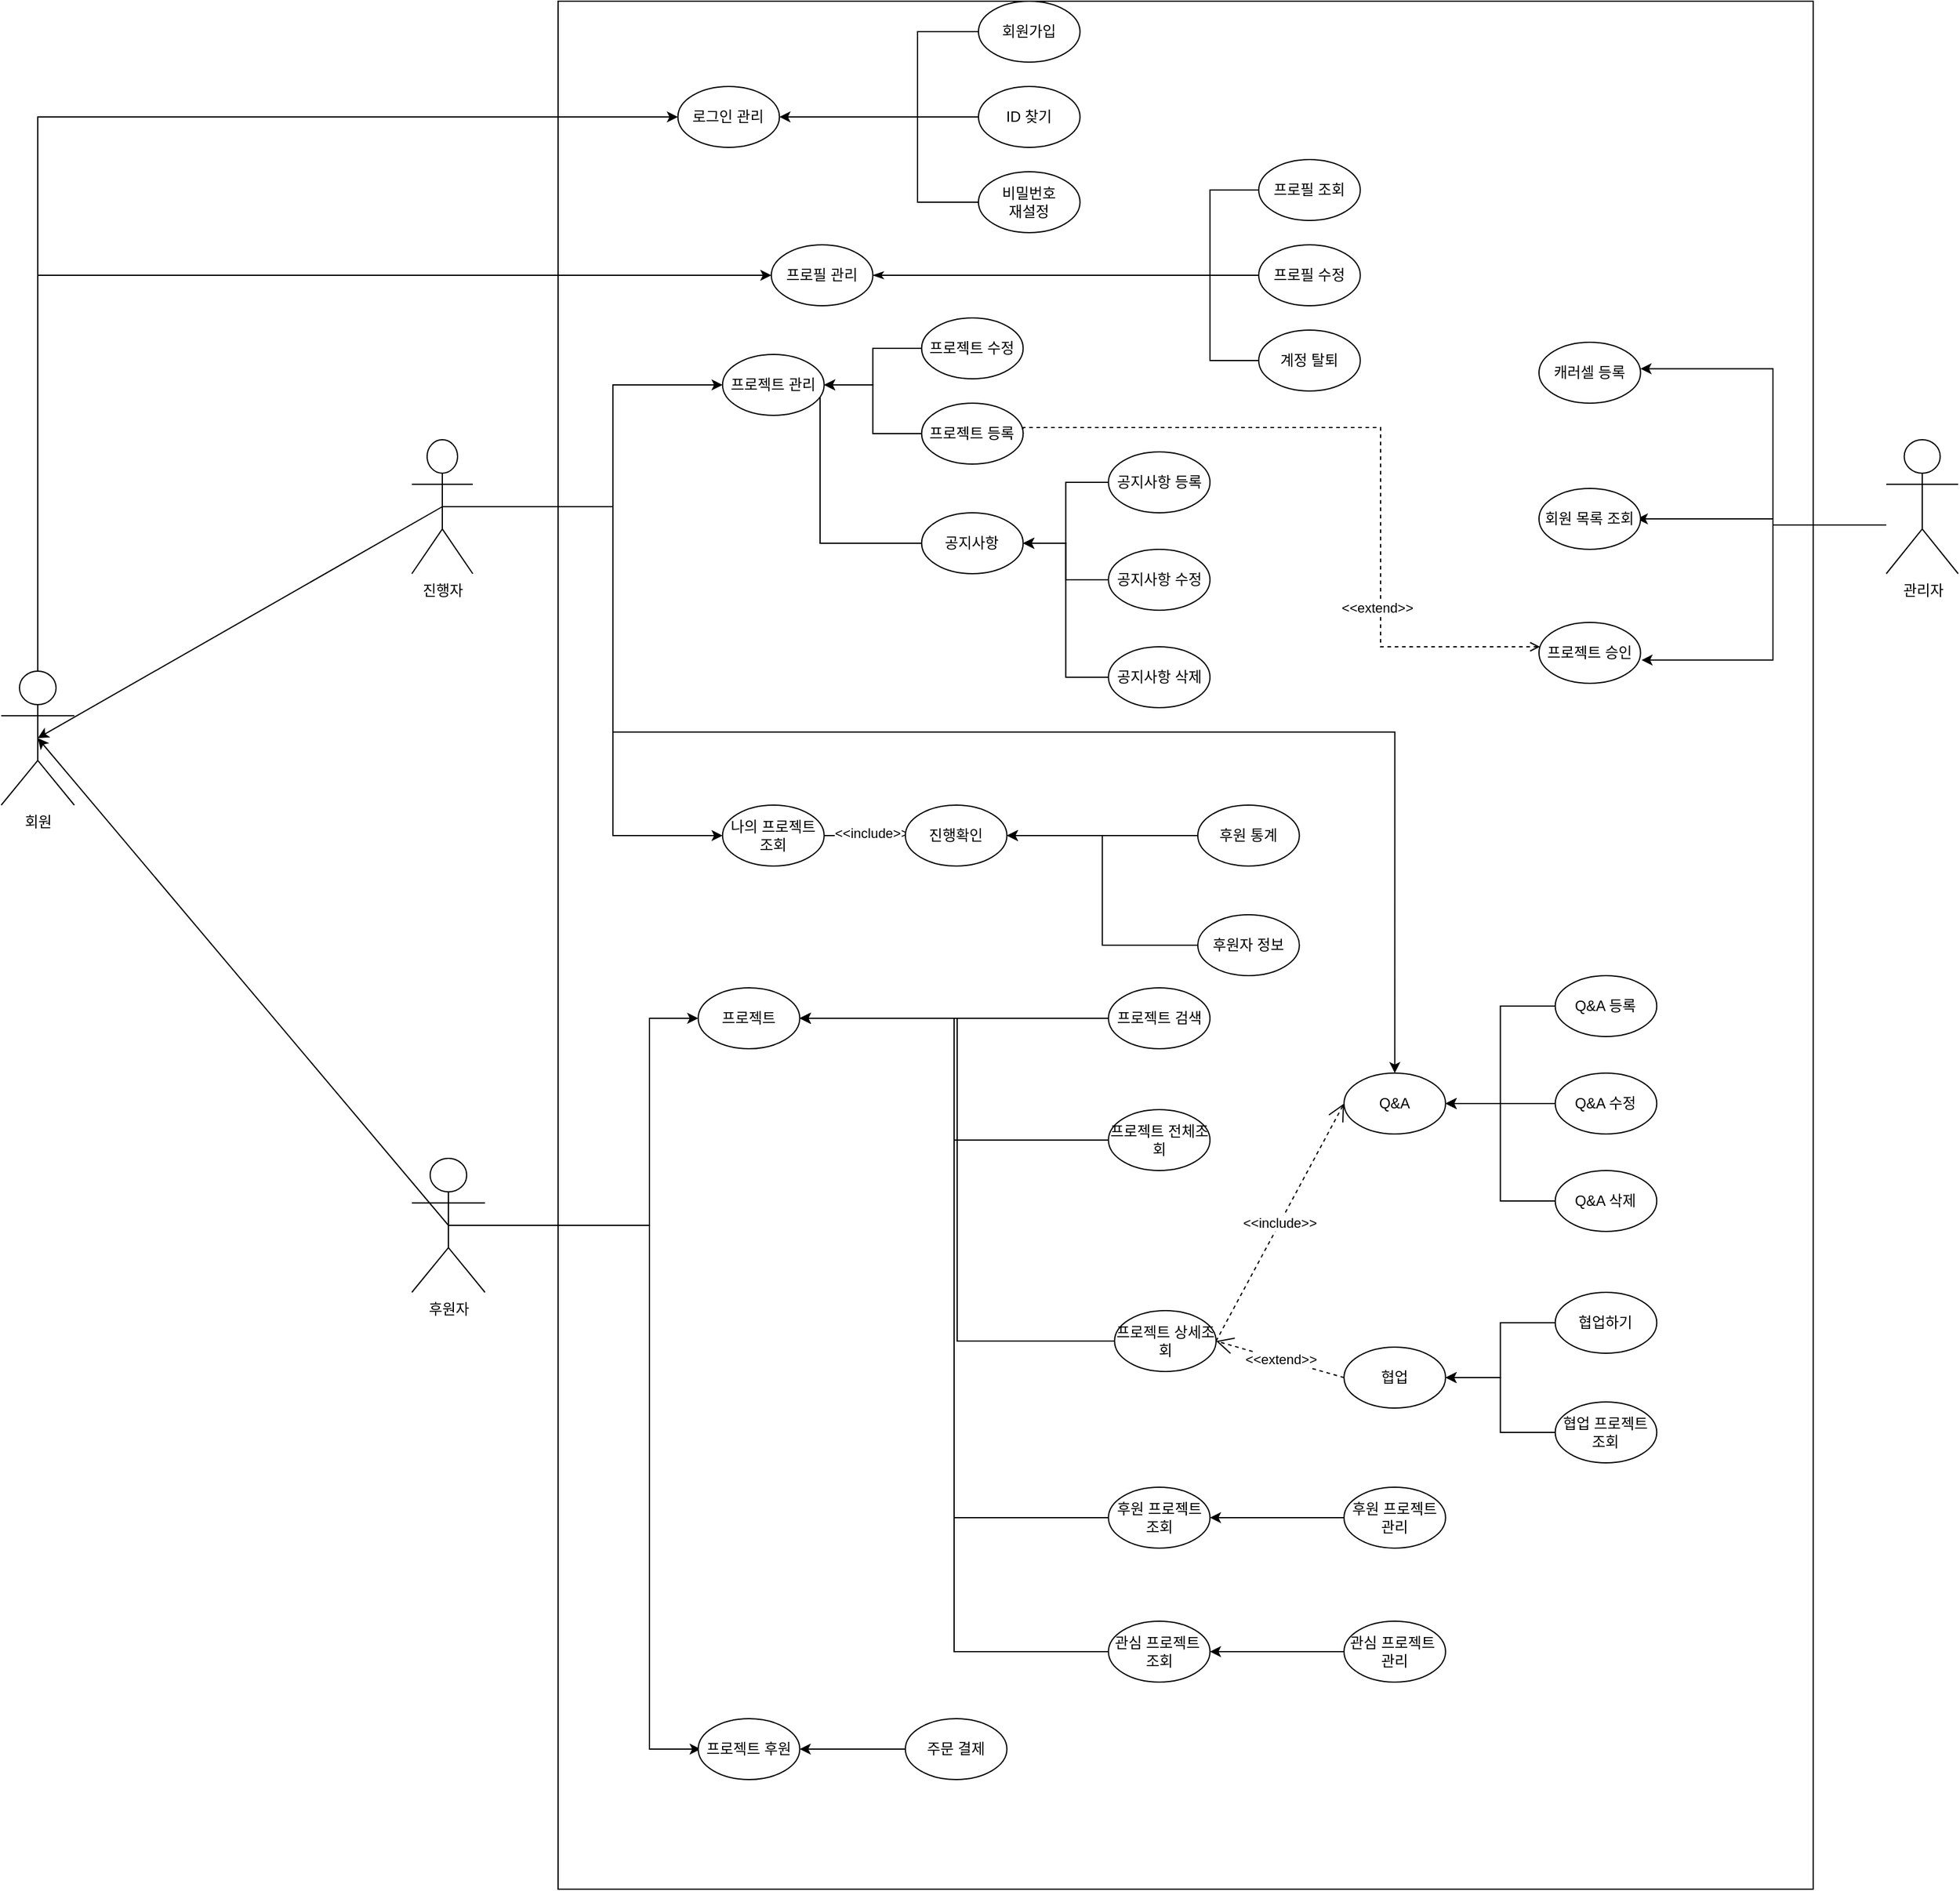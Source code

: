 <mxfile version="24.7.14">
  <diagram name="페이지-1" id="vkuVtRAoOU6vxwx02Ap5">
    <mxGraphModel grid="0" page="1" gridSize="10" guides="1" tooltips="1" connect="1" arrows="1" fold="1" pageScale="1" pageWidth="1654" pageHeight="2336" background="#ffffff" math="0" shadow="0">
      <root>
        <mxCell id="0" />
        <mxCell id="1" parent="0" />
        <mxCell id="xJa5ED0FMze9amm7Meiq-30" value="" style="rounded=0;whiteSpace=wrap;html=1;" vertex="1" parent="1">
          <mxGeometry x="480" y="400" width="1030" height="1550" as="geometry" />
        </mxCell>
        <mxCell id="xJa5ED0FMze9amm7Meiq-52" style="edgeStyle=orthogonalEdgeStyle;rounded=0;orthogonalLoop=1;jettySize=auto;html=1;" edge="1" parent="1">
          <mxGeometry relative="1" as="geometry">
            <mxPoint x="1567" y="830.0" as="sourcePoint" />
            <mxPoint x="1365.33" y="825.0" as="targetPoint" />
            <Array as="points">
              <mxPoint x="1477" y="830" />
              <mxPoint x="1477" y="825" />
            </Array>
          </mxGeometry>
        </mxCell>
        <mxCell id="PTLcbRZVcvlnfTUbGuIN-1" value="관리자" style="shape=umlActor;verticalLabelPosition=bottom;verticalAlign=top;html=1;outlineConnect=0;" vertex="1" parent="1">
          <mxGeometry x="1570" y="760" width="59" height="110" as="geometry" />
        </mxCell>
        <mxCell id="Z3mHGtlckH5ncOYKZk88-58" value="" style="edgeStyle=orthogonalEdgeStyle;rounded=0;orthogonalLoop=1;jettySize=auto;html=1;entryX=0;entryY=0.5;entryDx=0;entryDy=0;exitX=0.5;exitY=0;exitDx=0;exitDy=0;exitPerimeter=0;" edge="1" parent="1" source="PTLcbRZVcvlnfTUbGuIN-6" target="ZJgDtfDFTl4t7a8eVdci-30">
          <mxGeometry relative="1" as="geometry">
            <mxPoint x="581.67" y="625.0" as="targetPoint" />
            <Array as="points">
              <mxPoint x="53" y="625" />
            </Array>
          </mxGeometry>
        </mxCell>
        <mxCell id="Z3mHGtlckH5ncOYKZk88-60" value="" style="edgeStyle=orthogonalEdgeStyle;rounded=0;orthogonalLoop=1;jettySize=auto;html=1;entryX=0;entryY=0.5;entryDx=0;entryDy=0;exitX=0.5;exitY=0;exitDx=0;exitDy=0;exitPerimeter=0;" edge="1" parent="1" source="PTLcbRZVcvlnfTUbGuIN-6" target="ZJgDtfDFTl4t7a8eVdci-29">
          <mxGeometry relative="1" as="geometry">
            <mxPoint x="580.308" y="499.957" as="targetPoint" />
            <Array as="points">
              <mxPoint x="53" y="495" />
            </Array>
          </mxGeometry>
        </mxCell>
        <mxCell id="xJa5ED0FMze9amm7Meiq-27" style="edgeStyle=orthogonalEdgeStyle;rounded=0;orthogonalLoop=1;jettySize=auto;html=1;entryX=0;entryY=0.5;entryDx=0;entryDy=0;" edge="1" parent="1" source="ZJgDtfDFTl4t7a8eVdci-17" target="PTLcbRZVcvlnfTUbGuIN-16">
          <mxGeometry relative="1" as="geometry">
            <Array as="points">
              <mxPoint x="525" y="815" />
              <mxPoint x="525" y="715" />
            </Array>
          </mxGeometry>
        </mxCell>
        <mxCell id="xJa5ED0FMze9amm7Meiq-28" style="edgeStyle=orthogonalEdgeStyle;rounded=0;orthogonalLoop=1;jettySize=auto;html=1;entryX=0;entryY=0.5;entryDx=0;entryDy=0;" edge="1" parent="1" source="ZJgDtfDFTl4t7a8eVdci-17" target="y_WKWEc1oWzoBw2qqtdh-6">
          <mxGeometry relative="1" as="geometry">
            <Array as="points">
              <mxPoint x="525" y="815" />
              <mxPoint x="525" y="1085" />
            </Array>
          </mxGeometry>
        </mxCell>
        <mxCell id="xJa5ED0FMze9amm7Meiq-45" style="edgeStyle=orthogonalEdgeStyle;rounded=0;orthogonalLoop=1;jettySize=auto;html=1;exitX=0.5;exitY=0.5;exitDx=0;exitDy=0;exitPerimeter=0;entryX=0;entryY=0.5;entryDx=0;entryDy=0;" edge="1" parent="1">
          <mxGeometry relative="1" as="geometry">
            <mxPoint x="390" y="1405" as="sourcePoint" />
            <mxPoint x="597.0" y="1835.0" as="targetPoint" />
            <Array as="points">
              <mxPoint x="555" y="1405" />
              <mxPoint x="555" y="1835" />
            </Array>
          </mxGeometry>
        </mxCell>
        <mxCell id="Zl5ufA4TCEWDXE2u2u09-80" style="edgeStyle=orthogonalEdgeStyle;rounded=0;orthogonalLoop=1;jettySize=auto;html=1;exitX=0.5;exitY=0.5;exitDx=0;exitDy=0;exitPerimeter=0;entryX=0;entryY=0.5;entryDx=0;entryDy=0;" edge="1" parent="1" source="ZJgDtfDFTl4t7a8eVdci-20" target="PTLcbRZVcvlnfTUbGuIN-24">
          <mxGeometry relative="1" as="geometry">
            <Array as="points">
              <mxPoint x="555" y="1405" />
              <mxPoint x="555" y="1235" />
            </Array>
          </mxGeometry>
        </mxCell>
        <mxCell id="ZJgDtfDFTl4t7a8eVdci-20" value="후원자" style="shape=umlActor;verticalLabelPosition=bottom;verticalAlign=top;html=1;outlineConnect=0;" vertex="1" parent="1">
          <mxGeometry x="360" y="1350" width="60" height="110" as="geometry" />
        </mxCell>
        <mxCell id="ZJgDtfDFTl4t7a8eVdci-29" value="로그인 관리" style="ellipse;whiteSpace=wrap;html=1;" vertex="1" parent="1">
          <mxGeometry x="578.34" y="470" width="83.33" height="50" as="geometry" />
        </mxCell>
        <mxCell id="ZJgDtfDFTl4t7a8eVdci-17" value="진행자" style="shape=umlActor;verticalLabelPosition=bottom;verticalAlign=top;html=1;outlineConnect=0;" vertex="1" parent="1">
          <mxGeometry x="360" y="760" width="50" height="110" as="geometry" />
        </mxCell>
        <mxCell id="Zl5ufA4TCEWDXE2u2u09-79" style="edgeStyle=orthogonalEdgeStyle;rounded=0;orthogonalLoop=1;jettySize=auto;html=1;exitX=0.5;exitY=0.5;exitDx=0;exitDy=0;exitPerimeter=0;entryX=0.5;entryY=0;entryDx=0;entryDy=0;" edge="1" parent="1" source="ZJgDtfDFTl4t7a8eVdci-17" target="Qza-LRj_UnZOc6IrwDOJ-4">
          <mxGeometry relative="1" as="geometry">
            <Array as="points">
              <mxPoint x="525" y="815" />
              <mxPoint x="525" y="1000" />
              <mxPoint x="1167" y="1000" />
            </Array>
          </mxGeometry>
        </mxCell>
        <mxCell id="Zl5ufA4TCEWDXE2u2u09-47" style="edgeStyle=orthogonalEdgeStyle;rounded=0;orthogonalLoop=1;jettySize=auto;html=1;exitX=1;exitY=0.5;exitDx=0;exitDy=0;startArrow=classicThin;startFill=1;endArrow=none;endFill=0;" edge="1" parent="1" source="ZJgDtfDFTl4t7a8eVdci-30">
          <mxGeometry relative="1" as="geometry">
            <mxPoint x="1015" y="624.957" as="targetPoint" />
          </mxGeometry>
        </mxCell>
        <mxCell id="ZJgDtfDFTl4t7a8eVdci-30" value="프로필 관리" style="ellipse;whiteSpace=wrap;html=1;" vertex="1" parent="1">
          <mxGeometry x="655" y="600" width="83.33" height="50" as="geometry" />
        </mxCell>
        <mxCell id="Z3mHGtlckH5ncOYKZk88-106" style="edgeStyle=orthogonalEdgeStyle;rounded=0;orthogonalLoop=1;jettySize=auto;html=1;exitX=0;exitY=0.5;exitDx=0;exitDy=0;entryX=1;entryY=0.5;entryDx=0;entryDy=0;" edge="1" parent="1" source="PTLcbRZVcvlnfTUbGuIN-8" target="PTLcbRZVcvlnfTUbGuIN-24">
          <mxGeometry relative="1" as="geometry" />
        </mxCell>
        <mxCell id="PTLcbRZVcvlnfTUbGuIN-8" value="프로젝트 검색" style="ellipse;whiteSpace=wrap;html=1;" vertex="1" parent="1">
          <mxGeometry x="931.67" y="1210" width="83.33" height="50" as="geometry" />
        </mxCell>
        <mxCell id="Z3mHGtlckH5ncOYKZk88-108" style="edgeStyle=orthogonalEdgeStyle;rounded=0;orthogonalLoop=1;jettySize=auto;html=1;exitX=0;exitY=0.5;exitDx=0;exitDy=0;entryX=1;entryY=0.5;entryDx=0;entryDy=0;" edge="1" parent="1" source="PTLcbRZVcvlnfTUbGuIN-9" target="PTLcbRZVcvlnfTUbGuIN-24">
          <mxGeometry relative="1" as="geometry" />
        </mxCell>
        <mxCell id="PTLcbRZVcvlnfTUbGuIN-9" value="프로젝트 상세조회" style="ellipse;whiteSpace=wrap;html=1;" vertex="1" parent="1">
          <mxGeometry x="936.67" y="1475" width="83.33" height="50" as="geometry" />
        </mxCell>
        <mxCell id="Z3mHGtlckH5ncOYKZk88-109" style="edgeStyle=orthogonalEdgeStyle;rounded=0;orthogonalLoop=1;jettySize=auto;html=1;exitX=0;exitY=0.5;exitDx=0;exitDy=0;entryX=1;entryY=0.5;entryDx=0;entryDy=0;" edge="1" parent="1" source="y_WKWEc1oWzoBw2qqtdh-5" target="PTLcbRZVcvlnfTUbGuIN-24">
          <mxGeometry relative="1" as="geometry">
            <mxPoint x="685" y="1240" as="targetPoint" />
          </mxGeometry>
        </mxCell>
        <mxCell id="y_WKWEc1oWzoBw2qqtdh-5" value="후원 프로젝트 조회" style="ellipse;whiteSpace=wrap;html=1;" vertex="1" parent="1">
          <mxGeometry x="931.67" y="1620" width="83.33" height="50" as="geometry" />
        </mxCell>
        <mxCell id="PTLcbRZVcvlnfTUbGuIN-10" value="프로젝트 후원" style="ellipse;whiteSpace=wrap;html=1;" vertex="1" parent="1">
          <mxGeometry x="595" y="1810" width="83.33" height="50" as="geometry" />
        </mxCell>
        <mxCell id="Z3mHGtlckH5ncOYKZk88-88" value="" style="edgeStyle=orthogonalEdgeStyle;rounded=0;orthogonalLoop=1;jettySize=auto;html=1;entryX=1;entryY=0.5;entryDx=0;entryDy=0;" edge="1" parent="1" source="PTLcbRZVcvlnfTUbGuIN-11" target="PTLcbRZVcvlnfTUbGuIN-10">
          <mxGeometry relative="1" as="geometry">
            <mxPoint x="851.67" y="1735" as="targetPoint" />
          </mxGeometry>
        </mxCell>
        <mxCell id="PTLcbRZVcvlnfTUbGuIN-11" value="주문 결제" style="ellipse;whiteSpace=wrap;html=1;" vertex="1" parent="1">
          <mxGeometry x="765" y="1810" width="83.33" height="50" as="geometry" />
        </mxCell>
        <mxCell id="ZJgDtfDFTl4t7a8eVdci-35" value="캐러셀 등록" style="ellipse;whiteSpace=wrap;html=1;" vertex="1" parent="1">
          <mxGeometry x="1285" y="680" width="83.33" height="50" as="geometry" />
        </mxCell>
        <mxCell id="xJa5ED0FMze9amm7Meiq-31" style="edgeStyle=orthogonalEdgeStyle;rounded=0;orthogonalLoop=1;jettySize=auto;html=1;entryX=1;entryY=0.5;entryDx=0;entryDy=0;dashed=1;endArrow=none;endFill=0;startArrow=open;startFill=0;" edge="1" parent="1" source="ZJgDtfDFTl4t7a8eVdci-37" target="PTLcbRZVcvlnfTUbGuIN-13">
          <mxGeometry relative="1" as="geometry">
            <Array as="points">
              <mxPoint x="1327" y="930" />
              <mxPoint x="1155" y="930" />
              <mxPoint x="1155" y="750" />
              <mxPoint x="862" y="750" />
            </Array>
          </mxGeometry>
        </mxCell>
        <mxCell id="xJa5ED0FMze9amm7Meiq-32" value="&amp;lt;&amp;lt;extend&amp;gt;&amp;gt;" style="edgeLabel;html=1;align=center;verticalAlign=middle;resizable=0;points=[];" connectable="0" vertex="1" parent="xJa5ED0FMze9amm7Meiq-31">
          <mxGeometry x="-0.465" y="3" relative="1" as="geometry">
            <mxPoint as="offset" />
          </mxGeometry>
        </mxCell>
        <mxCell id="ZJgDtfDFTl4t7a8eVdci-37" value="프로젝트 승인" style="ellipse;whiteSpace=wrap;html=1;" vertex="1" parent="1">
          <mxGeometry x="1285" y="910" width="83.33" height="50" as="geometry" />
        </mxCell>
        <mxCell id="xJa5ED0FMze9amm7Meiq-41" style="edgeStyle=orthogonalEdgeStyle;rounded=0;orthogonalLoop=1;jettySize=auto;html=1;entryX=0;entryY=0.5;entryDx=0;entryDy=0;" edge="1" parent="1" source="y_WKWEc1oWzoBw2qqtdh-6" target="Z3mHGtlckH5ncOYKZk88-71">
          <mxGeometry relative="1" as="geometry" />
        </mxCell>
        <mxCell id="xJa5ED0FMze9amm7Meiq-42" value="&amp;lt;&amp;lt;include&amp;gt;&amp;gt;" style="edgeLabel;html=1;align=center;verticalAlign=middle;resizable=0;points=[];" connectable="0" vertex="1" parent="xJa5ED0FMze9amm7Meiq-41">
          <mxGeometry x="0.162" y="2" relative="1" as="geometry">
            <mxPoint as="offset" />
          </mxGeometry>
        </mxCell>
        <mxCell id="y_WKWEc1oWzoBw2qqtdh-6" value="나의 프로젝트 조회" style="ellipse;whiteSpace=wrap;html=1;" vertex="1" parent="1">
          <mxGeometry x="615" y="1060" width="83.33" height="50" as="geometry" />
        </mxCell>
        <mxCell id="Z3mHGtlckH5ncOYKZk88-23" value="" style="edgeStyle=orthogonalEdgeStyle;rounded=0;orthogonalLoop=1;jettySize=auto;html=1;entryX=1;entryY=0.5;entryDx=0;entryDy=0;" edge="1" parent="1" source="PTLcbRZVcvlnfTUbGuIN-14" target="PTLcbRZVcvlnfTUbGuIN-16">
          <mxGeometry relative="1" as="geometry">
            <Array as="points">
              <mxPoint x="695" y="715" />
            </Array>
          </mxGeometry>
        </mxCell>
        <mxCell id="PTLcbRZVcvlnfTUbGuIN-14" value="공지사항" style="ellipse;whiteSpace=wrap;html=1;" vertex="1" parent="1">
          <mxGeometry x="778.34" y="820" width="83.33" height="50" as="geometry" />
        </mxCell>
        <mxCell id="ZJgDtfDFTl4t7a8eVdci-36" value="회원 목록 조회" style="ellipse;whiteSpace=wrap;html=1;" vertex="1" parent="1">
          <mxGeometry x="1285" y="800" width="83.33" height="50" as="geometry" />
        </mxCell>
        <mxCell id="xJa5ED0FMze9amm7Meiq-44" style="edgeStyle=orthogonalEdgeStyle;rounded=0;orthogonalLoop=1;jettySize=auto;html=1;" edge="1" parent="1" source="y_WKWEc1oWzoBw2qqtdh-7" target="ZJgDtfDFTl4t7a8eVdci-43">
          <mxGeometry relative="1" as="geometry" />
        </mxCell>
        <mxCell id="y_WKWEc1oWzoBw2qqtdh-7" value="관심 프로젝트&amp;nbsp;&lt;div&gt;관리&lt;/div&gt;" style="ellipse;whiteSpace=wrap;html=1;" vertex="1" parent="1">
          <mxGeometry x="1125" y="1730" width="83.33" height="50" as="geometry" />
        </mxCell>
        <mxCell id="Z3mHGtlckH5ncOYKZk88-21" value="" style="edgeStyle=orthogonalEdgeStyle;rounded=0;orthogonalLoop=1;jettySize=auto;html=1;" edge="1" parent="1" source="PTLcbRZVcvlnfTUbGuIN-13" target="PTLcbRZVcvlnfTUbGuIN-16">
          <mxGeometry relative="1" as="geometry" />
        </mxCell>
        <mxCell id="PTLcbRZVcvlnfTUbGuIN-13" value="프로젝트 등록" style="ellipse;whiteSpace=wrap;html=1;" vertex="1" parent="1">
          <mxGeometry x="778.34" y="730" width="83.33" height="50" as="geometry" />
        </mxCell>
        <mxCell id="PTLcbRZVcvlnfTUbGuIN-16" value="프로젝트 관리" style="ellipse;whiteSpace=wrap;html=1;" vertex="1" parent="1">
          <mxGeometry x="615" y="690" width="83.33" height="50" as="geometry" />
        </mxCell>
        <mxCell id="PTLcbRZVcvlnfTUbGuIN-17" value="협업" style="ellipse;whiteSpace=wrap;html=1;" vertex="1" parent="1">
          <mxGeometry x="1125" y="1505" width="83.33" height="50" as="geometry" />
        </mxCell>
        <mxCell id="Z3mHGtlckH5ncOYKZk88-22" value="" style="edgeStyle=orthogonalEdgeStyle;rounded=0;orthogonalLoop=1;jettySize=auto;html=1;" edge="1" parent="1" source="PTLcbRZVcvlnfTUbGuIN-20" target="PTLcbRZVcvlnfTUbGuIN-16">
          <mxGeometry relative="1" as="geometry" />
        </mxCell>
        <mxCell id="PTLcbRZVcvlnfTUbGuIN-20" value="프로젝트 수정" style="ellipse;whiteSpace=wrap;html=1;" vertex="1" parent="1">
          <mxGeometry x="778.34" y="660" width="83.33" height="50" as="geometry" />
        </mxCell>
        <mxCell id="Z3mHGtlckH5ncOYKZk88-110" style="edgeStyle=orthogonalEdgeStyle;rounded=0;orthogonalLoop=1;jettySize=auto;html=1;exitX=0;exitY=0.5;exitDx=0;exitDy=0;entryX=1;entryY=0.5;entryDx=0;entryDy=0;" edge="1" parent="1" source="ZJgDtfDFTl4t7a8eVdci-43" target="PTLcbRZVcvlnfTUbGuIN-24">
          <mxGeometry relative="1" as="geometry" />
        </mxCell>
        <mxCell id="ZJgDtfDFTl4t7a8eVdci-43" value="관심 프로젝트&amp;nbsp;&lt;div&gt;조회&lt;/div&gt;" style="ellipse;whiteSpace=wrap;html=1;" vertex="1" parent="1">
          <mxGeometry x="931.67" y="1730" width="83.33" height="50" as="geometry" />
        </mxCell>
        <mxCell id="PTLcbRZVcvlnfTUbGuIN-24" value="프로젝트" style="ellipse;whiteSpace=wrap;html=1;" vertex="1" parent="1">
          <mxGeometry x="595" y="1210" width="83.33" height="50" as="geometry" />
        </mxCell>
        <mxCell id="Z3mHGtlckH5ncOYKZk88-114" style="edgeStyle=orthogonalEdgeStyle;rounded=0;orthogonalLoop=1;jettySize=auto;html=1;exitX=0;exitY=0.5;exitDx=0;exitDy=0;entryX=1;entryY=0.5;entryDx=0;entryDy=0;" edge="1" parent="1" source="Qza-LRj_UnZOc6IrwDOJ-2" target="PTLcbRZVcvlnfTUbGuIN-17">
          <mxGeometry relative="1" as="geometry" />
        </mxCell>
        <mxCell id="Qza-LRj_UnZOc6IrwDOJ-2" value="협업 프로젝트 조회" style="ellipse;whiteSpace=wrap;html=1;" vertex="1" parent="1">
          <mxGeometry x="1298.33" y="1550" width="83.33" height="50" as="geometry" />
        </mxCell>
        <mxCell id="Qza-LRj_UnZOc6IrwDOJ-4" value="Q&amp;amp;A" style="ellipse;whiteSpace=wrap;html=1;" vertex="1" parent="1">
          <mxGeometry x="1125" y="1280" width="83.33" height="50" as="geometry" />
        </mxCell>
        <mxCell id="Zl5ufA4TCEWDXE2u2u09-30" value="&amp;lt;&amp;lt;include&amp;gt;&amp;gt;" style="endArrow=open;endSize=12;dashed=1;html=1;rounded=0;exitX=1;exitY=0.5;exitDx=0;exitDy=0;entryX=0;entryY=0.5;entryDx=0;entryDy=0;" edge="1" parent="1" source="PTLcbRZVcvlnfTUbGuIN-9" target="Qza-LRj_UnZOc6IrwDOJ-4">
          <mxGeometry width="160" relative="1" as="geometry">
            <mxPoint x="741.66" y="1337.5" as="sourcePoint" />
            <mxPoint x="901.66" y="1337.5" as="targetPoint" />
          </mxGeometry>
        </mxCell>
        <mxCell id="Z3mHGtlckH5ncOYKZk88-47" value="&amp;lt;&amp;lt;extend&amp;gt;&amp;gt;" style="endArrow=open;endSize=12;dashed=1;html=1;rounded=0;entryX=1;entryY=0.5;entryDx=0;entryDy=0;exitX=0;exitY=0.5;exitDx=0;exitDy=0;" edge="1" parent="1" source="PTLcbRZVcvlnfTUbGuIN-17" target="PTLcbRZVcvlnfTUbGuIN-9">
          <mxGeometry width="160" relative="1" as="geometry">
            <mxPoint x="891.66" y="1187.5" as="sourcePoint" />
            <mxPoint x="1051.66" y="1187.5" as="targetPoint" />
          </mxGeometry>
        </mxCell>
        <mxCell id="Zl5ufA4TCEWDXE2u2u09-34" style="edgeStyle=orthogonalEdgeStyle;rounded=0;orthogonalLoop=1;jettySize=auto;html=1;exitX=0;exitY=0.5;exitDx=0;exitDy=0;entryX=0;entryY=0.5;entryDx=0;entryDy=0;endArrow=none;endFill=0;" edge="1" parent="1" source="Z3mHGtlckH5ncOYKZk88-48" target="Z3mHGtlckH5ncOYKZk88-50">
          <mxGeometry relative="1" as="geometry">
            <mxPoint x="888.3" y="435" as="sourcePoint" />
            <mxPoint x="888.3" y="575" as="targetPoint" />
            <Array as="points">
              <mxPoint x="775" y="425" />
              <mxPoint x="775" y="565" />
            </Array>
          </mxGeometry>
        </mxCell>
        <mxCell id="Z3mHGtlckH5ncOYKZk88-48" value="회원가입" style="ellipse;whiteSpace=wrap;html=1;" vertex="1" parent="1">
          <mxGeometry x="825" y="400" width="83.33" height="50" as="geometry" />
        </mxCell>
        <mxCell id="Z3mHGtlckH5ncOYKZk88-64" style="edgeStyle=orthogonalEdgeStyle;rounded=0;orthogonalLoop=1;jettySize=auto;html=1;entryX=1;entryY=0.5;entryDx=0;entryDy=0;" edge="1" parent="1" source="Z3mHGtlckH5ncOYKZk88-49" target="ZJgDtfDFTl4t7a8eVdci-29">
          <mxGeometry relative="1" as="geometry">
            <Array as="points">
              <mxPoint x="805" y="495" />
              <mxPoint x="805" y="495" />
            </Array>
          </mxGeometry>
        </mxCell>
        <mxCell id="Z3mHGtlckH5ncOYKZk88-49" value="ID 찾기" style="ellipse;whiteSpace=wrap;html=1;" vertex="1" parent="1">
          <mxGeometry x="825" y="470" width="83.33" height="50" as="geometry" />
        </mxCell>
        <mxCell id="Z3mHGtlckH5ncOYKZk88-50" value="비밀번호&lt;div&gt;재설정&lt;/div&gt;" style="ellipse;whiteSpace=wrap;html=1;" vertex="1" parent="1">
          <mxGeometry x="825" y="540" width="83.33" height="50" as="geometry" />
        </mxCell>
        <mxCell id="xJa5ED0FMze9amm7Meiq-21" style="edgeStyle=orthogonalEdgeStyle;rounded=0;orthogonalLoop=1;jettySize=auto;html=1;entryX=1;entryY=0.5;entryDx=0;entryDy=0;" edge="1" parent="1" source="xJa5ED0FMze9amm7Meiq-12" target="PTLcbRZVcvlnfTUbGuIN-14">
          <mxGeometry relative="1" as="geometry" />
        </mxCell>
        <mxCell id="xJa5ED0FMze9amm7Meiq-12" value="공지사항 등록" style="ellipse;whiteSpace=wrap;html=1;" vertex="1" parent="1">
          <mxGeometry x="931.67" y="770" width="83.33" height="50" as="geometry" />
        </mxCell>
        <mxCell id="xJa5ED0FMze9amm7Meiq-22" style="edgeStyle=orthogonalEdgeStyle;rounded=0;orthogonalLoop=1;jettySize=auto;html=1;entryX=1;entryY=0.5;entryDx=0;entryDy=0;" edge="1" parent="1" source="xJa5ED0FMze9amm7Meiq-13" target="PTLcbRZVcvlnfTUbGuIN-14">
          <mxGeometry relative="1" as="geometry" />
        </mxCell>
        <mxCell id="xJa5ED0FMze9amm7Meiq-13" value="공지사항 수정" style="ellipse;whiteSpace=wrap;html=1;" vertex="1" parent="1">
          <mxGeometry x="931.67" y="850" width="83.33" height="50" as="geometry" />
        </mxCell>
        <mxCell id="xJa5ED0FMze9amm7Meiq-23" style="edgeStyle=orthogonalEdgeStyle;rounded=0;orthogonalLoop=1;jettySize=auto;html=1;entryX=1;entryY=0.5;entryDx=0;entryDy=0;" edge="1" parent="1" source="xJa5ED0FMze9amm7Meiq-19" target="PTLcbRZVcvlnfTUbGuIN-14">
          <mxGeometry relative="1" as="geometry" />
        </mxCell>
        <mxCell id="xJa5ED0FMze9amm7Meiq-19" value="공지사항 삭제" style="ellipse;whiteSpace=wrap;html=1;" vertex="1" parent="1">
          <mxGeometry x="931.67" y="930" width="83.33" height="50" as="geometry" />
        </mxCell>
        <mxCell id="Zl5ufA4TCEWDXE2u2u09-45" style="edgeStyle=orthogonalEdgeStyle;rounded=0;orthogonalLoop=1;jettySize=auto;html=1;exitX=0;exitY=0.5;exitDx=0;exitDy=0;entryX=0;entryY=0.5;entryDx=0;entryDy=0;endArrow=none;endFill=0;" edge="1" parent="1" source="Zl5ufA4TCEWDXE2u2u09-42" target="Zl5ufA4TCEWDXE2u2u09-44">
          <mxGeometry relative="1" as="geometry">
            <Array as="points">
              <mxPoint x="1015" y="555" />
              <mxPoint x="1015" y="695" />
            </Array>
          </mxGeometry>
        </mxCell>
        <mxCell id="Zl5ufA4TCEWDXE2u2u09-42" value="프로필 조회" style="ellipse;whiteSpace=wrap;html=1;" vertex="1" parent="1">
          <mxGeometry x="1055" y="530" width="83.33" height="50" as="geometry" />
        </mxCell>
        <mxCell id="Zl5ufA4TCEWDXE2u2u09-46" style="edgeStyle=orthogonalEdgeStyle;rounded=0;orthogonalLoop=1;jettySize=auto;html=1;exitX=0;exitY=0.5;exitDx=0;exitDy=0;endArrow=none;endFill=0;" edge="1" parent="1" source="Zl5ufA4TCEWDXE2u2u09-43">
          <mxGeometry relative="1" as="geometry">
            <mxPoint x="1015" y="624.957" as="targetPoint" />
          </mxGeometry>
        </mxCell>
        <mxCell id="Zl5ufA4TCEWDXE2u2u09-43" value="프로필 수정" style="ellipse;whiteSpace=wrap;html=1;" vertex="1" parent="1">
          <mxGeometry x="1055" y="600" width="83.33" height="50" as="geometry" />
        </mxCell>
        <mxCell id="Zl5ufA4TCEWDXE2u2u09-44" value="계정 탈퇴" style="ellipse;whiteSpace=wrap;html=1;" vertex="1" parent="1">
          <mxGeometry x="1055" y="670" width="83.33" height="50" as="geometry" />
        </mxCell>
        <mxCell id="Z3mHGtlckH5ncOYKZk88-83" value="" style="edgeStyle=orthogonalEdgeStyle;rounded=0;orthogonalLoop=1;jettySize=auto;html=1;entryX=1;entryY=0.5;entryDx=0;entryDy=0;" edge="1" parent="1" source="Z3mHGtlckH5ncOYKZk88-69" target="Z3mHGtlckH5ncOYKZk88-71">
          <mxGeometry relative="1" as="geometry" />
        </mxCell>
        <mxCell id="Z3mHGtlckH5ncOYKZk88-69" value="후원자 정보" style="ellipse;whiteSpace=wrap;html=1;" vertex="1" parent="1">
          <mxGeometry x="1005" y="1150" width="83.33" height="50" as="geometry" />
        </mxCell>
        <mxCell id="Z3mHGtlckH5ncOYKZk88-75" value="" style="edgeStyle=orthogonalEdgeStyle;rounded=0;orthogonalLoop=1;jettySize=auto;html=1;" edge="1" parent="1" source="Z3mHGtlckH5ncOYKZk88-70" target="Z3mHGtlckH5ncOYKZk88-71">
          <mxGeometry relative="1" as="geometry" />
        </mxCell>
        <mxCell id="Z3mHGtlckH5ncOYKZk88-70" value="후원 통계" style="ellipse;whiteSpace=wrap;html=1;" vertex="1" parent="1">
          <mxGeometry x="1005" y="1060" width="83.33" height="50" as="geometry" />
        </mxCell>
        <mxCell id="Z3mHGtlckH5ncOYKZk88-71" value="진행확인" style="ellipse;whiteSpace=wrap;html=1;" vertex="1" parent="1">
          <mxGeometry x="765" y="1060" width="83.33" height="50" as="geometry" />
        </mxCell>
        <mxCell id="Z3mHGtlckH5ncOYKZk88-107" style="edgeStyle=orthogonalEdgeStyle;rounded=0;orthogonalLoop=1;jettySize=auto;html=1;exitX=0;exitY=0.5;exitDx=0;exitDy=0;entryX=1;entryY=0.5;entryDx=0;entryDy=0;" edge="1" parent="1" source="Z3mHGtlckH5ncOYKZk88-84" target="PTLcbRZVcvlnfTUbGuIN-24">
          <mxGeometry relative="1" as="geometry">
            <mxPoint x="675" y="1230" as="targetPoint" />
          </mxGeometry>
        </mxCell>
        <mxCell id="Z3mHGtlckH5ncOYKZk88-84" value="프로젝트 전체조회" style="ellipse;whiteSpace=wrap;html=1;" vertex="1" parent="1">
          <mxGeometry x="931.67" y="1310" width="83.33" height="50" as="geometry" />
        </mxCell>
        <mxCell id="xJa5ED0FMze9amm7Meiq-43" style="edgeStyle=orthogonalEdgeStyle;rounded=0;orthogonalLoop=1;jettySize=auto;html=1;" edge="1" parent="1" source="Z3mHGtlckH5ncOYKZk88-89" target="y_WKWEc1oWzoBw2qqtdh-5">
          <mxGeometry relative="1" as="geometry" />
        </mxCell>
        <mxCell id="Z3mHGtlckH5ncOYKZk88-89" value="후원 프로젝트 관리" style="ellipse;whiteSpace=wrap;html=1;" vertex="1" parent="1">
          <mxGeometry x="1125.0" y="1620" width="83.33" height="50" as="geometry" />
        </mxCell>
        <mxCell id="PTLcbRZVcvlnfTUbGuIN-6" value="회원" style="shape=umlActor;verticalLabelPosition=bottom;verticalAlign=top;html=1;outlineConnect=0;" vertex="1" parent="1">
          <mxGeometry x="23" y="950" width="60" height="110" as="geometry" />
        </mxCell>
        <mxCell id="Z3mHGtlckH5ncOYKZk88-105" style="edgeStyle=orthogonalEdgeStyle;rounded=0;orthogonalLoop=1;jettySize=auto;html=1;exitX=0;exitY=0.5;exitDx=0;exitDy=0;entryX=1;entryY=0.5;entryDx=0;entryDy=0;" edge="1" parent="1" source="Zl5ufA4TCEWDXE2u2u09-74" target="Qza-LRj_UnZOc6IrwDOJ-4">
          <mxGeometry relative="1" as="geometry" />
        </mxCell>
        <mxCell id="Zl5ufA4TCEWDXE2u2u09-74" value="Q&amp;amp;A 삭제" style="ellipse;whiteSpace=wrap;html=1;" vertex="1" parent="1">
          <mxGeometry x="1298.33" y="1360" width="83.33" height="50" as="geometry" />
        </mxCell>
        <mxCell id="Z3mHGtlckH5ncOYKZk88-104" style="edgeStyle=orthogonalEdgeStyle;rounded=0;orthogonalLoop=1;jettySize=auto;html=1;exitX=0;exitY=0.5;exitDx=0;exitDy=0;entryX=1;entryY=0.5;entryDx=0;entryDy=0;" edge="1" parent="1" source="Zl5ufA4TCEWDXE2u2u09-75" target="Qza-LRj_UnZOc6IrwDOJ-4">
          <mxGeometry relative="1" as="geometry" />
        </mxCell>
        <mxCell id="Zl5ufA4TCEWDXE2u2u09-75" value="Q&amp;amp;A 수정" style="ellipse;whiteSpace=wrap;html=1;" vertex="1" parent="1">
          <mxGeometry x="1298.33" y="1280" width="83.33" height="50" as="geometry" />
        </mxCell>
        <mxCell id="Z3mHGtlckH5ncOYKZk88-103" style="edgeStyle=orthogonalEdgeStyle;rounded=0;orthogonalLoop=1;jettySize=auto;html=1;exitX=0;exitY=0.5;exitDx=0;exitDy=0;entryX=1;entryY=0.5;entryDx=0;entryDy=0;" edge="1" parent="1" source="Zl5ufA4TCEWDXE2u2u09-76" target="Qza-LRj_UnZOc6IrwDOJ-4">
          <mxGeometry relative="1" as="geometry" />
        </mxCell>
        <mxCell id="Zl5ufA4TCEWDXE2u2u09-76" value="Q&amp;amp;A 등록" style="ellipse;whiteSpace=wrap;html=1;" vertex="1" parent="1">
          <mxGeometry x="1298.33" y="1200" width="83.33" height="50" as="geometry" />
        </mxCell>
        <mxCell id="xJa5ED0FMze9amm7Meiq-46" value="" style="endArrow=classic;html=1;rounded=0;entryX=0.5;entryY=0.5;entryDx=0;entryDy=0;entryPerimeter=0;exitX=0.5;exitY=0.5;exitDx=0;exitDy=0;exitPerimeter=0;" edge="1" parent="1" source="ZJgDtfDFTl4t7a8eVdci-20" target="PTLcbRZVcvlnfTUbGuIN-6">
          <mxGeometry width="50" height="50" relative="1" as="geometry">
            <mxPoint x="385" y="1410" as="sourcePoint" />
            <mxPoint x="935" y="930" as="targetPoint" />
          </mxGeometry>
        </mxCell>
        <mxCell id="xJa5ED0FMze9amm7Meiq-47" value="" style="endArrow=classic;html=1;rounded=0;entryX=0.5;entryY=0.5;entryDx=0;entryDy=0;entryPerimeter=0;exitX=0.5;exitY=0.5;exitDx=0;exitDy=0;exitPerimeter=0;" edge="1" parent="1" source="ZJgDtfDFTl4t7a8eVdci-17" target="PTLcbRZVcvlnfTUbGuIN-6">
          <mxGeometry width="50" height="50" relative="1" as="geometry">
            <mxPoint x="885" y="980" as="sourcePoint" />
            <mxPoint x="935" y="930" as="targetPoint" />
          </mxGeometry>
        </mxCell>
        <mxCell id="Z3mHGtlckH5ncOYKZk88-112" style="edgeStyle=orthogonalEdgeStyle;rounded=0;orthogonalLoop=1;jettySize=auto;html=1;exitX=0;exitY=0.5;exitDx=0;exitDy=0;entryX=1;entryY=0.5;entryDx=0;entryDy=0;" edge="1" parent="1" source="Zl5ufA4TCEWDXE2u2u09-1" target="PTLcbRZVcvlnfTUbGuIN-17">
          <mxGeometry relative="1" as="geometry" />
        </mxCell>
        <mxCell id="Zl5ufA4TCEWDXE2u2u09-1" value="협업하기" style="ellipse;whiteSpace=wrap;html=1;" vertex="1" parent="1">
          <mxGeometry x="1298.33" y="1460" width="83.33" height="50" as="geometry" />
        </mxCell>
        <mxCell id="xJa5ED0FMze9amm7Meiq-49" style="edgeStyle=orthogonalEdgeStyle;rounded=0;orthogonalLoop=1;jettySize=auto;html=1;entryX=1;entryY=0.434;entryDx=0;entryDy=0;entryPerimeter=0;" edge="1" parent="1" source="PTLcbRZVcvlnfTUbGuIN-1" target="ZJgDtfDFTl4t7a8eVdci-35">
          <mxGeometry relative="1" as="geometry">
            <Array as="points">
              <mxPoint x="1477" y="830" />
              <mxPoint x="1477" y="702" />
            </Array>
          </mxGeometry>
        </mxCell>
        <mxCell id="xJa5ED0FMze9amm7Meiq-51" style="edgeStyle=orthogonalEdgeStyle;rounded=0;orthogonalLoop=1;jettySize=auto;html=1;entryX=1.01;entryY=0.618;entryDx=0;entryDy=0;entryPerimeter=0;" edge="1" parent="1" source="PTLcbRZVcvlnfTUbGuIN-1" target="ZJgDtfDFTl4t7a8eVdci-37">
          <mxGeometry relative="1" as="geometry">
            <Array as="points">
              <mxPoint x="1477" y="830" />
              <mxPoint x="1477" y="941" />
            </Array>
          </mxGeometry>
        </mxCell>
      </root>
    </mxGraphModel>
  </diagram>
</mxfile>
